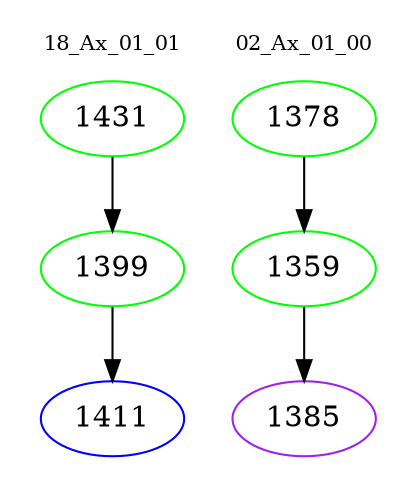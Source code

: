digraph{
subgraph cluster_0 {
color = white
label = "18_Ax_01_01";
fontsize=10;
T0_1431 [label="1431", color="green"]
T0_1431 -> T0_1399 [color="black"]
T0_1399 [label="1399", color="green"]
T0_1399 -> T0_1411 [color="black"]
T0_1411 [label="1411", color="blue"]
}
subgraph cluster_1 {
color = white
label = "02_Ax_01_00";
fontsize=10;
T1_1378 [label="1378", color="green"]
T1_1378 -> T1_1359 [color="black"]
T1_1359 [label="1359", color="green"]
T1_1359 -> T1_1385 [color="black"]
T1_1385 [label="1385", color="purple"]
}
}
